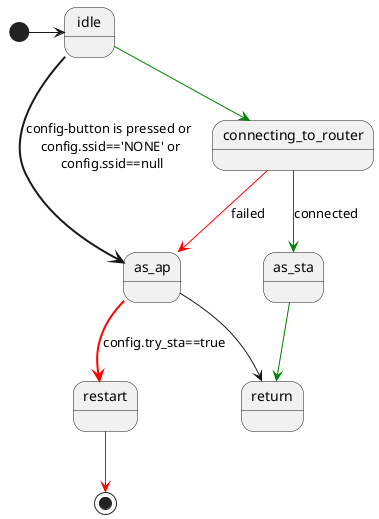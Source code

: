 @startuml
[*] -> idle
idle -[bold]> as_ap :config-button is pressed or \n config.ssid=='NONE' or \n config.ssid==null
idle -[#green]-> connecting_to_router 

connecting_to_router -[#green]-> as_sta :connected
as_sta -[#green]->return

connecting_to_router -[#red]-> as_ap :failed
as_ap --> return

as_ap --[#red,bold]> restart :config.try_sta==true
restart -[#red]-> [*]

@enduml